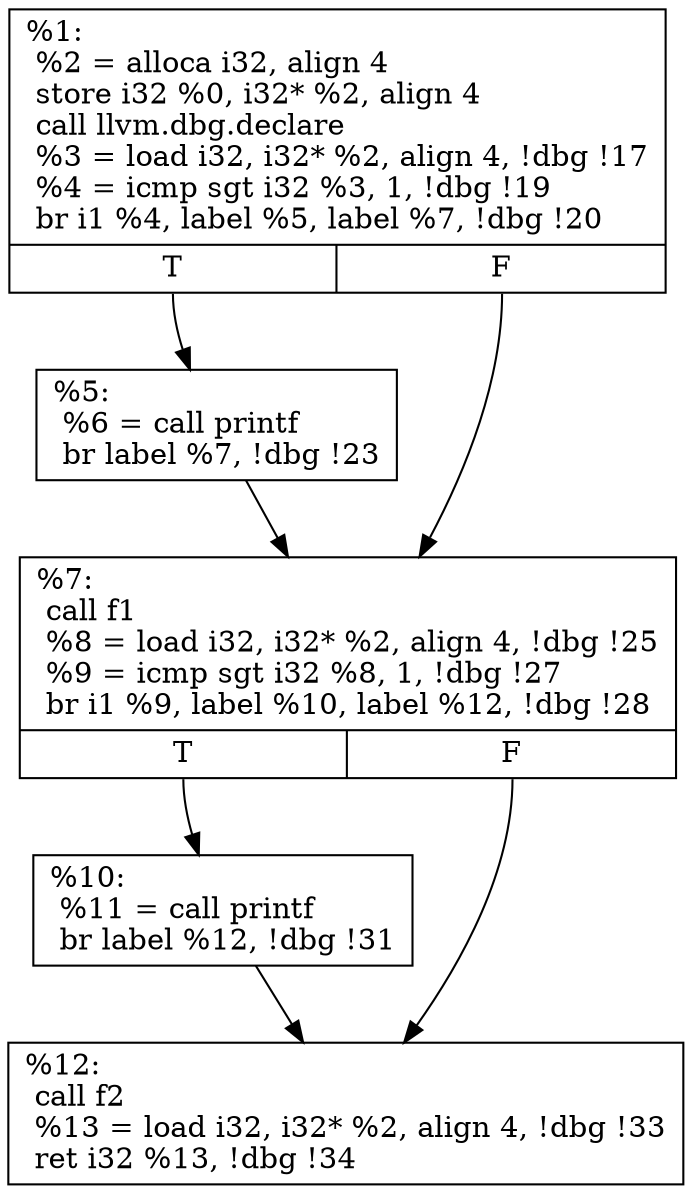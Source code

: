 digraph "func" {
	node_0001[shape=record, label="{%1:\l %2 = alloca i32, align 4\l store i32 %0, i32* %2, align 4\l call llvm.dbg.declare\l %3 = load i32, i32* %2, align 4, !dbg !17\l %4 = icmp sgt i32 %3, 1, !dbg !19\l br i1 %4, label %5, label %7, !dbg !20\l|{<s0>T|<s1>F}}"]
	node_0002[shape=record, label="{%5:\l %6 = call printf\l br label %7, !dbg !23\l}"]
	node_0003[shape=record, label="{%7:\l call f1\l %8 = load i32, i32* %2, align 4, !dbg !25\l %9 = icmp sgt i32 %8, 1, !dbg !27\l br i1 %9, label %10, label %12, !dbg !28\l|{<s0>T|<s1>F}}"]
	node_0004[shape=record, label="{%10:\l %11 = call printf\l br label %12, !dbg !31\l}"]
	node_0005[shape=record, label="{%12:\l call f2\l %13 = load i32, i32* %2, align 4, !dbg !33\l ret i32 %13, !dbg !34\l}"]
	node_0001:s0 -> node_0002 
	node_0001:s1 -> node_0003 
	node_0002 -> node_0003 
	node_0003:s0 -> node_0004 
	node_0003:s1 -> node_0005 
	node_0004 -> node_0005 
}
